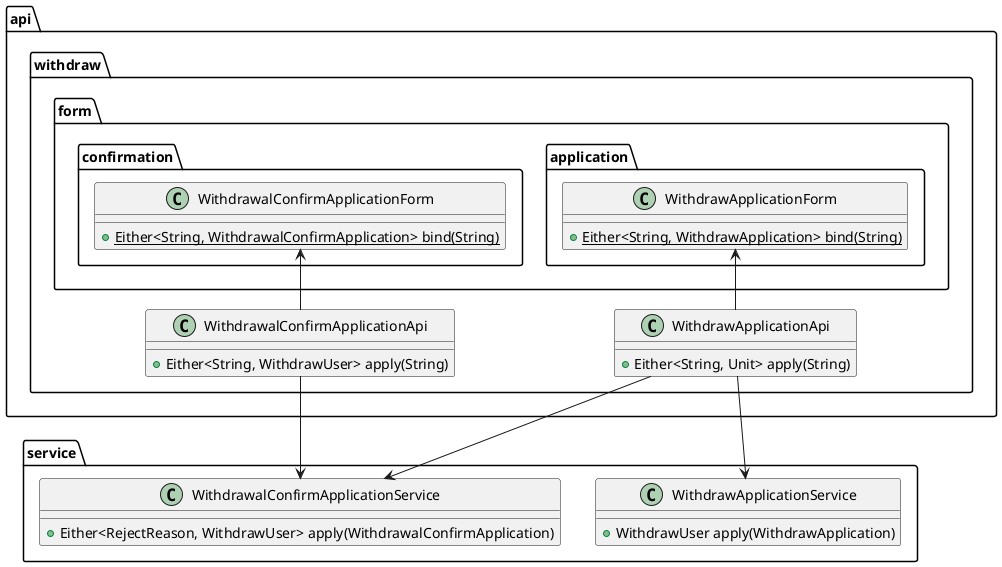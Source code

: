 @startuml

package api {
  package withdraw {
    package form {
      package confirmation {
        class WithdrawalConfirmApplicationForm {
          + {static} Either<String, WithdrawalConfirmApplication> bind(String)
        }
      }
      package application {
        class WithdrawApplicationForm {
          + {static} Either<String, WithdrawApplication> bind(String)
        }
      }
    }
    class WithdrawalConfirmApplicationApi {
      + Either<String, WithdrawUser> apply(String)
    }
    class WithdrawApplicationApi {
      + Either<String, Unit> apply(String)
    }
    WithdrawalConfirmApplicationApi -up-> WithdrawalConfirmApplicationForm
    WithdrawApplicationApi -up-> WithdrawApplicationForm
  }
}

package service {
  class WithdrawalConfirmApplicationService {
    + Either<RejectReason, WithdrawUser> apply(WithdrawalConfirmApplication)
  }
  class WithdrawApplicationService {
    + WithdrawUser apply(WithdrawApplication)
  }
}
WithdrawalConfirmApplicationApi -down-> WithdrawalConfirmApplicationService
WithdrawApplicationApi -down-> WithdrawalConfirmApplicationService
WithdrawApplicationApi -down-> WithdrawApplicationService

@enduml